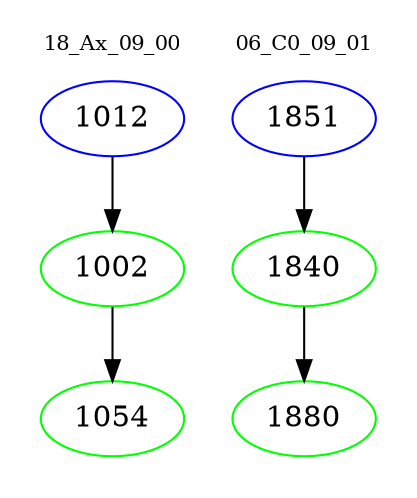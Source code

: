 digraph{
subgraph cluster_0 {
color = white
label = "18_Ax_09_00";
fontsize=10;
T0_1012 [label="1012", color="blue"]
T0_1012 -> T0_1002 [color="black"]
T0_1002 [label="1002", color="green"]
T0_1002 -> T0_1054 [color="black"]
T0_1054 [label="1054", color="green"]
}
subgraph cluster_1 {
color = white
label = "06_C0_09_01";
fontsize=10;
T1_1851 [label="1851", color="blue"]
T1_1851 -> T1_1840 [color="black"]
T1_1840 [label="1840", color="green"]
T1_1840 -> T1_1880 [color="black"]
T1_1880 [label="1880", color="green"]
}
}
